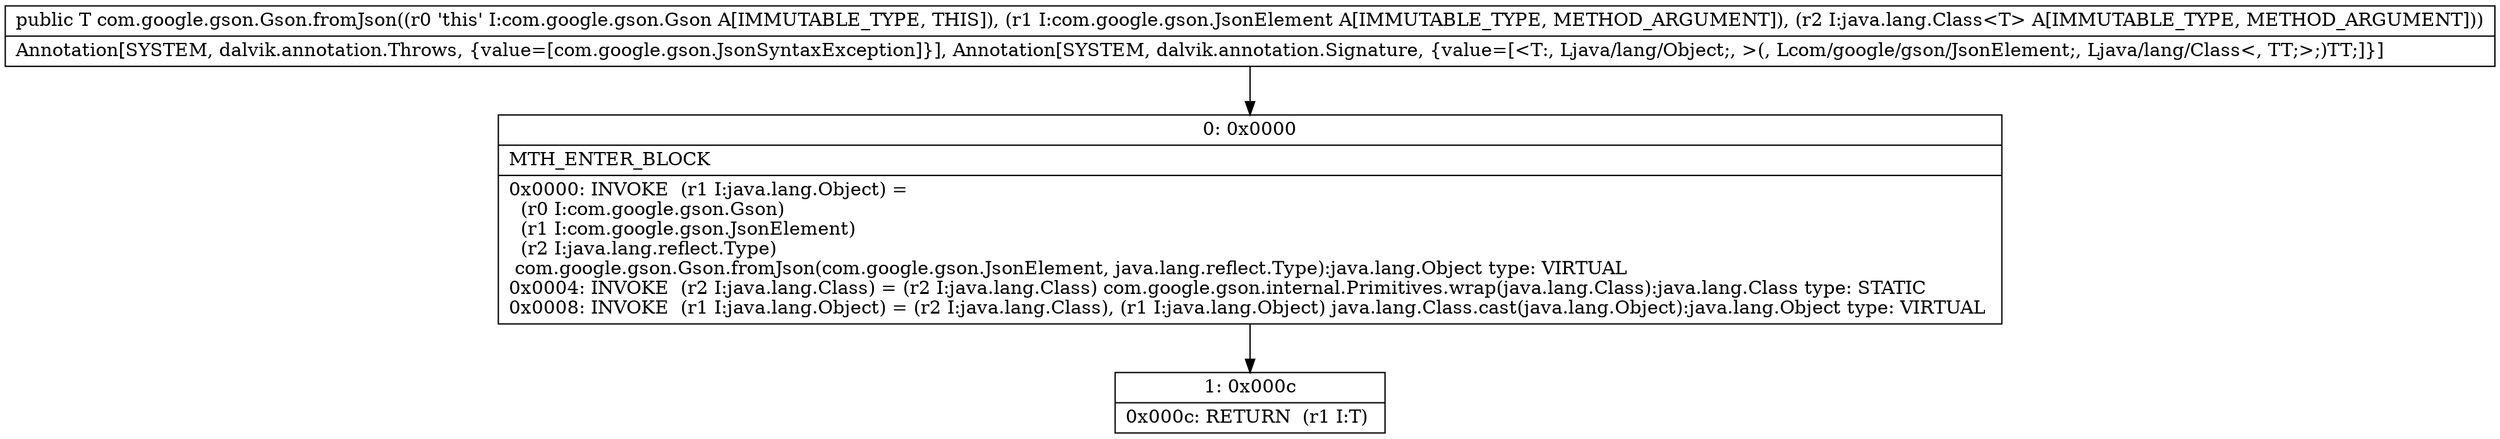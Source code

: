 digraph "CFG forcom.google.gson.Gson.fromJson(Lcom\/google\/gson\/JsonElement;Ljava\/lang\/Class;)Ljava\/lang\/Object;" {
Node_0 [shape=record,label="{0\:\ 0x0000|MTH_ENTER_BLOCK\l|0x0000: INVOKE  (r1 I:java.lang.Object) = \l  (r0 I:com.google.gson.Gson)\l  (r1 I:com.google.gson.JsonElement)\l  (r2 I:java.lang.reflect.Type)\l com.google.gson.Gson.fromJson(com.google.gson.JsonElement, java.lang.reflect.Type):java.lang.Object type: VIRTUAL \l0x0004: INVOKE  (r2 I:java.lang.Class) = (r2 I:java.lang.Class) com.google.gson.internal.Primitives.wrap(java.lang.Class):java.lang.Class type: STATIC \l0x0008: INVOKE  (r1 I:java.lang.Object) = (r2 I:java.lang.Class), (r1 I:java.lang.Object) java.lang.Class.cast(java.lang.Object):java.lang.Object type: VIRTUAL \l}"];
Node_1 [shape=record,label="{1\:\ 0x000c|0x000c: RETURN  (r1 I:T) \l}"];
MethodNode[shape=record,label="{public T com.google.gson.Gson.fromJson((r0 'this' I:com.google.gson.Gson A[IMMUTABLE_TYPE, THIS]), (r1 I:com.google.gson.JsonElement A[IMMUTABLE_TYPE, METHOD_ARGUMENT]), (r2 I:java.lang.Class\<T\> A[IMMUTABLE_TYPE, METHOD_ARGUMENT]))  | Annotation[SYSTEM, dalvik.annotation.Throws, \{value=[com.google.gson.JsonSyntaxException]\}], Annotation[SYSTEM, dalvik.annotation.Signature, \{value=[\<T:, Ljava\/lang\/Object;, \>(, Lcom\/google\/gson\/JsonElement;, Ljava\/lang\/Class\<, TT;\>;)TT;]\}]\l}"];
MethodNode -> Node_0;
Node_0 -> Node_1;
}

